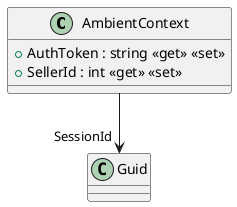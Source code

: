 @startuml
class AmbientContext {
    + AuthToken : string <<get>> <<set>>
    + SellerId : int <<get>> <<set>>
}
AmbientContext --> "SessionId" Guid
@enduml
